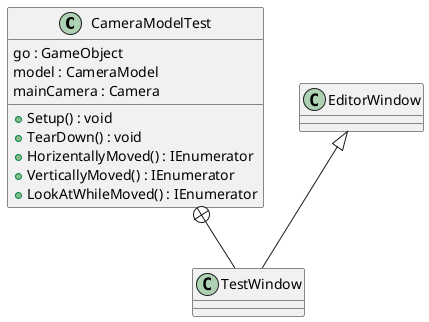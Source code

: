 @startuml
class CameraModelTest {
    go : GameObject
    model : CameraModel
    mainCamera : Camera
    + Setup() : void
    + TearDown() : void
    + HorizentallyMoved() : IEnumerator
    + VerticallyMoved() : IEnumerator
    + LookAtWhileMoved() : IEnumerator
}
class TestWindow {
}
CameraModelTest +-- TestWindow
EditorWindow <|-- TestWindow
@enduml
